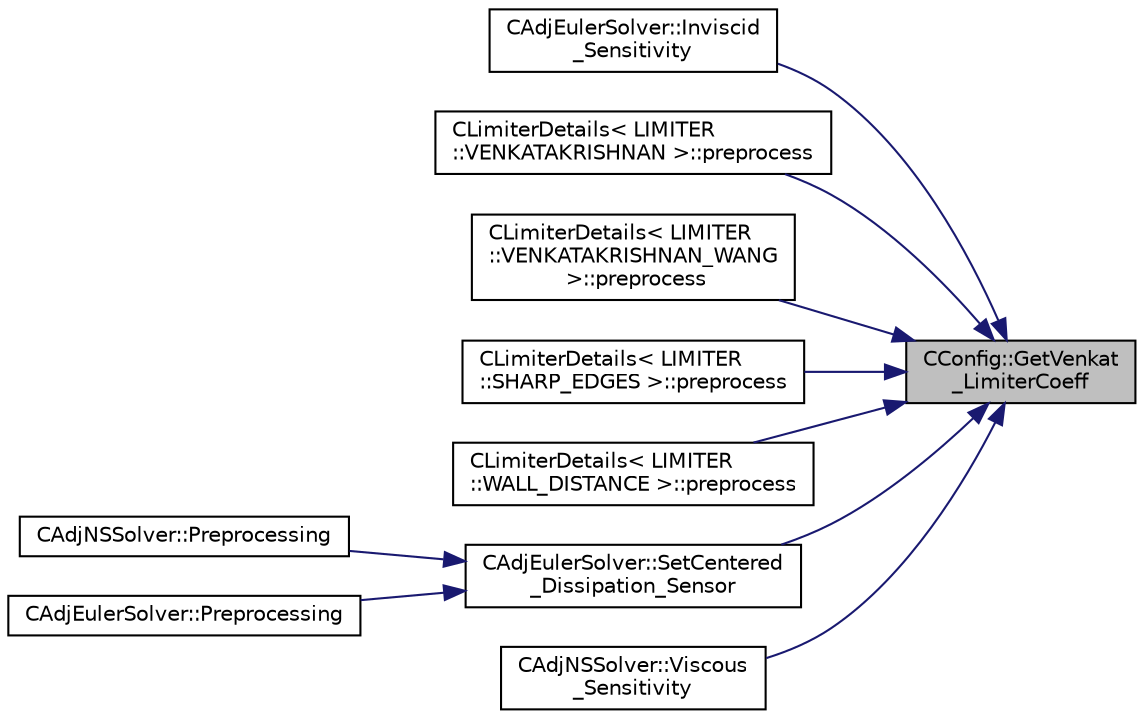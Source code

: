 digraph "CConfig::GetVenkat_LimiterCoeff"
{
 // LATEX_PDF_SIZE
  edge [fontname="Helvetica",fontsize="10",labelfontname="Helvetica",labelfontsize="10"];
  node [fontname="Helvetica",fontsize="10",shape=record];
  rankdir="RL";
  Node1 [label="CConfig::GetVenkat\l_LimiterCoeff",height=0.2,width=0.4,color="black", fillcolor="grey75", style="filled", fontcolor="black",tooltip="Get the value of limiter coefficient."];
  Node1 -> Node2 [dir="back",color="midnightblue",fontsize="10",style="solid",fontname="Helvetica"];
  Node2 [label="CAdjEulerSolver::Inviscid\l_Sensitivity",height=0.2,width=0.4,color="black", fillcolor="white", style="filled",URL="$classCAdjEulerSolver.html#aa87a2220c946b47cb35c395c035f96e5",tooltip="Compute the inviscid sensitivity of the functional."];
  Node1 -> Node3 [dir="back",color="midnightblue",fontsize="10",style="solid",fontname="Helvetica"];
  Node3 [label="CLimiterDetails\< LIMITER\l::VENKATAKRISHNAN \>::preprocess",height=0.2,width=0.4,color="black", fillcolor="white", style="filled",URL="$structCLimiterDetails_3_01LIMITER_1_1VENKATAKRISHNAN_01_4.html#ab373c18def32885ee8e8f99370cd69dd",tooltip="Store the reference lenght based eps^2 parameter, limited to a small number to avoid divisions by 0."];
  Node1 -> Node4 [dir="back",color="midnightblue",fontsize="10",style="solid",fontname="Helvetica"];
  Node4 [label="CLimiterDetails\< LIMITER\l::VENKATAKRISHNAN_WANG\l \>::preprocess",height=0.2,width=0.4,color="black", fillcolor="white", style="filled",URL="$structCLimiterDetails_3_01LIMITER_1_1VENKATAKRISHNAN__WANG_01_4.html#ab4fab48e0fdc6a53f5969762da2cfd9d",tooltip="Store the solution range based eps^2 parameter."];
  Node1 -> Node5 [dir="back",color="midnightblue",fontsize="10",style="solid",fontname="Helvetica"];
  Node5 [label="CLimiterDetails\< LIMITER\l::SHARP_EDGES \>::preprocess",height=0.2,width=0.4,color="black", fillcolor="white", style="filled",URL="$structCLimiterDetails_3_01LIMITER_1_1SHARP__EDGES_01_4.html#a9f48bf3efdf7d8b29bed0a9c161d5d6a",tooltip="Store the reference lenght based eps^2 parameter."];
  Node1 -> Node6 [dir="back",color="midnightblue",fontsize="10",style="solid",fontname="Helvetica"];
  Node6 [label="CLimiterDetails\< LIMITER\l::WALL_DISTANCE \>::preprocess",height=0.2,width=0.4,color="black", fillcolor="white", style="filled",URL="$structCLimiterDetails_3_01LIMITER_1_1WALL__DISTANCE_01_4.html#aa17a6dbcd5f28c7671ba8c23cb183c2e",tooltip="Store the reference lenght based eps^2 parameter."];
  Node1 -> Node7 [dir="back",color="midnightblue",fontsize="10",style="solid",fontname="Helvetica"];
  Node7 [label="CAdjEulerSolver::SetCentered\l_Dissipation_Sensor",height=0.2,width=0.4,color="black", fillcolor="white", style="filled",URL="$classCAdjEulerSolver.html#af1b72ed76900f821d2f51942cb4252db",tooltip="Compute the sensor for higher order dissipation control in rotating problems."];
  Node7 -> Node8 [dir="back",color="midnightblue",fontsize="10",style="solid",fontname="Helvetica"];
  Node8 [label="CAdjNSSolver::Preprocessing",height=0.2,width=0.4,color="black", fillcolor="white", style="filled",URL="$classCAdjNSSolver.html#a0669f6fb8ef7cd7800d151d4aff7d3f6",tooltip="Restart residual and compute gradients."];
  Node7 -> Node9 [dir="back",color="midnightblue",fontsize="10",style="solid",fontname="Helvetica"];
  Node9 [label="CAdjEulerSolver::Preprocessing",height=0.2,width=0.4,color="black", fillcolor="white", style="filled",URL="$classCAdjEulerSolver.html#a64baf8c7af6006bdc4ad0919f7c2507a",tooltip="Initialize the residual vectors."];
  Node1 -> Node10 [dir="back",color="midnightblue",fontsize="10",style="solid",fontname="Helvetica"];
  Node10 [label="CAdjNSSolver::Viscous\l_Sensitivity",height=0.2,width=0.4,color="black", fillcolor="white", style="filled",URL="$classCAdjNSSolver.html#a6e72f094190680fa7fb078d7aae9c1d8",tooltip="Compute the viscous sensitivity of the functional."];
}
